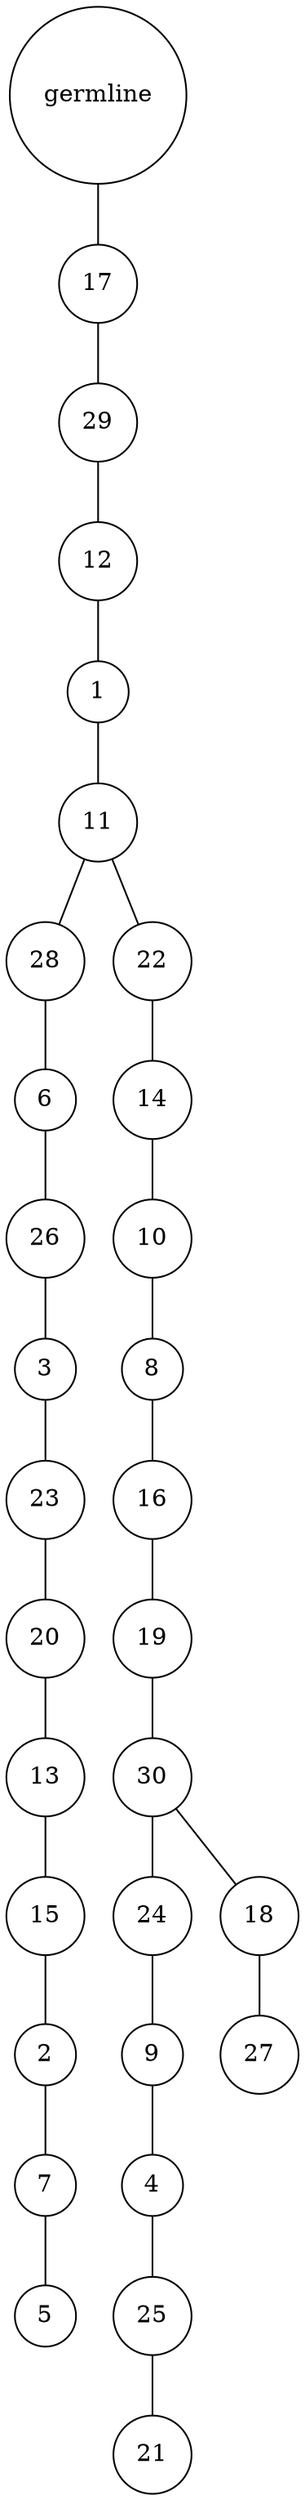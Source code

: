 graph {
	rankdir=UD;
	splines=line;
	node [shape=circle]
	"0x7f9d18d784c0" [label="germline"];
	"0x7f9d18d784f0" [label="17"];
	"0x7f9d18d784c0" -- "0x7f9d18d784f0" ;
	"0x7f9d18d78520" [label="29"];
	"0x7f9d18d784f0" -- "0x7f9d18d78520" ;
	"0x7f9d18d78550" [label="12"];
	"0x7f9d18d78520" -- "0x7f9d18d78550" ;
	"0x7f9d18d78580" [label="1"];
	"0x7f9d18d78550" -- "0x7f9d18d78580" ;
	"0x7f9d18d785b0" [label="11"];
	"0x7f9d18d78580" -- "0x7f9d18d785b0" ;
	"0x7f9d18d785e0" [label="28"];
	"0x7f9d18d785b0" -- "0x7f9d18d785e0" ;
	"0x7f9d18d78610" [label="6"];
	"0x7f9d18d785e0" -- "0x7f9d18d78610" ;
	"0x7f9d18d78640" [label="26"];
	"0x7f9d18d78610" -- "0x7f9d18d78640" ;
	"0x7f9d18d78670" [label="3"];
	"0x7f9d18d78640" -- "0x7f9d18d78670" ;
	"0x7f9d18d786a0" [label="23"];
	"0x7f9d18d78670" -- "0x7f9d18d786a0" ;
	"0x7f9d18d786d0" [label="20"];
	"0x7f9d18d786a0" -- "0x7f9d18d786d0" ;
	"0x7f9d18d78700" [label="13"];
	"0x7f9d18d786d0" -- "0x7f9d18d78700" ;
	"0x7f9d18d78730" [label="15"];
	"0x7f9d18d78700" -- "0x7f9d18d78730" ;
	"0x7f9d18d78760" [label="2"];
	"0x7f9d18d78730" -- "0x7f9d18d78760" ;
	"0x7f9d18d78790" [label="7"];
	"0x7f9d18d78760" -- "0x7f9d18d78790" ;
	"0x7f9d18d787c0" [label="5"];
	"0x7f9d18d78790" -- "0x7f9d18d787c0" ;
	"0x7f9d18d787f0" [label="22"];
	"0x7f9d18d785b0" -- "0x7f9d18d787f0" ;
	"0x7f9d18d78820" [label="14"];
	"0x7f9d18d787f0" -- "0x7f9d18d78820" ;
	"0x7f9d18d78850" [label="10"];
	"0x7f9d18d78820" -- "0x7f9d18d78850" ;
	"0x7f9d18d78880" [label="8"];
	"0x7f9d18d78850" -- "0x7f9d18d78880" ;
	"0x7f9d18d788b0" [label="16"];
	"0x7f9d18d78880" -- "0x7f9d18d788b0" ;
	"0x7f9d18d788e0" [label="19"];
	"0x7f9d18d788b0" -- "0x7f9d18d788e0" ;
	"0x7f9d18d78910" [label="30"];
	"0x7f9d18d788e0" -- "0x7f9d18d78910" ;
	"0x7f9d18d78940" [label="24"];
	"0x7f9d18d78910" -- "0x7f9d18d78940" ;
	"0x7f9d18d78970" [label="9"];
	"0x7f9d18d78940" -- "0x7f9d18d78970" ;
	"0x7f9d18d789a0" [label="4"];
	"0x7f9d18d78970" -- "0x7f9d18d789a0" ;
	"0x7f9d18d789d0" [label="25"];
	"0x7f9d18d789a0" -- "0x7f9d18d789d0" ;
	"0x7f9d18d78a00" [label="21"];
	"0x7f9d18d789d0" -- "0x7f9d18d78a00" ;
	"0x7f9d18d78a30" [label="18"];
	"0x7f9d18d78910" -- "0x7f9d18d78a30" ;
	"0x7f9d18d78a60" [label="27"];
	"0x7f9d18d78a30" -- "0x7f9d18d78a60" ;
}
